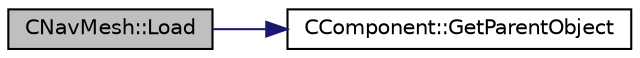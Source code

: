 digraph "CNavMesh::Load"
{
 // LATEX_PDF_SIZE
  edge [fontname="Helvetica",fontsize="10",labelfontname="Helvetica",labelfontsize="10"];
  node [fontname="Helvetica",fontsize="10",shape=record];
  rankdir="LR";
  Node42 [label="CNavMesh::Load",height=0.2,width=0.4,color="black", fillcolor="grey75", style="filled", fontcolor="black",tooltip="loads the component from saved state"];
  Node42 -> Node43 [color="midnightblue",fontsize="10",style="solid",fontname="Helvetica"];
  Node43 [label="CComponent::GetParentObject",height=0.2,width=0.4,color="black", fillcolor="white", style="filled",URL="$class_c_component.html#a460c951a4f15f3d4af3cb7216ab838d9",tooltip="parent object accessor"];
}
